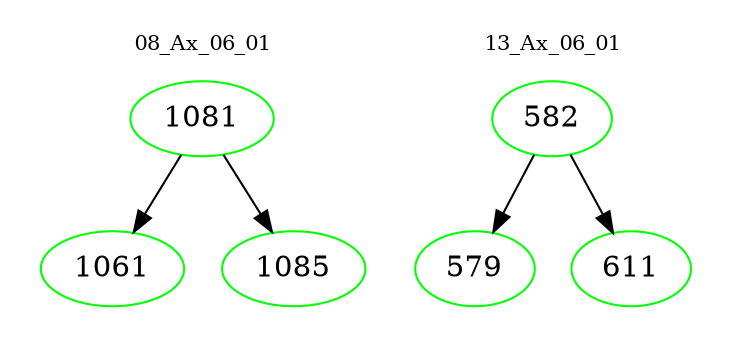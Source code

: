 digraph{
subgraph cluster_0 {
color = white
label = "08_Ax_06_01";
fontsize=10;
T0_1081 [label="1081", color="green"]
T0_1081 -> T0_1061 [color="black"]
T0_1061 [label="1061", color="green"]
T0_1081 -> T0_1085 [color="black"]
T0_1085 [label="1085", color="green"]
}
subgraph cluster_1 {
color = white
label = "13_Ax_06_01";
fontsize=10;
T1_582 [label="582", color="green"]
T1_582 -> T1_579 [color="black"]
T1_579 [label="579", color="green"]
T1_582 -> T1_611 [color="black"]
T1_611 [label="611", color="green"]
}
}

